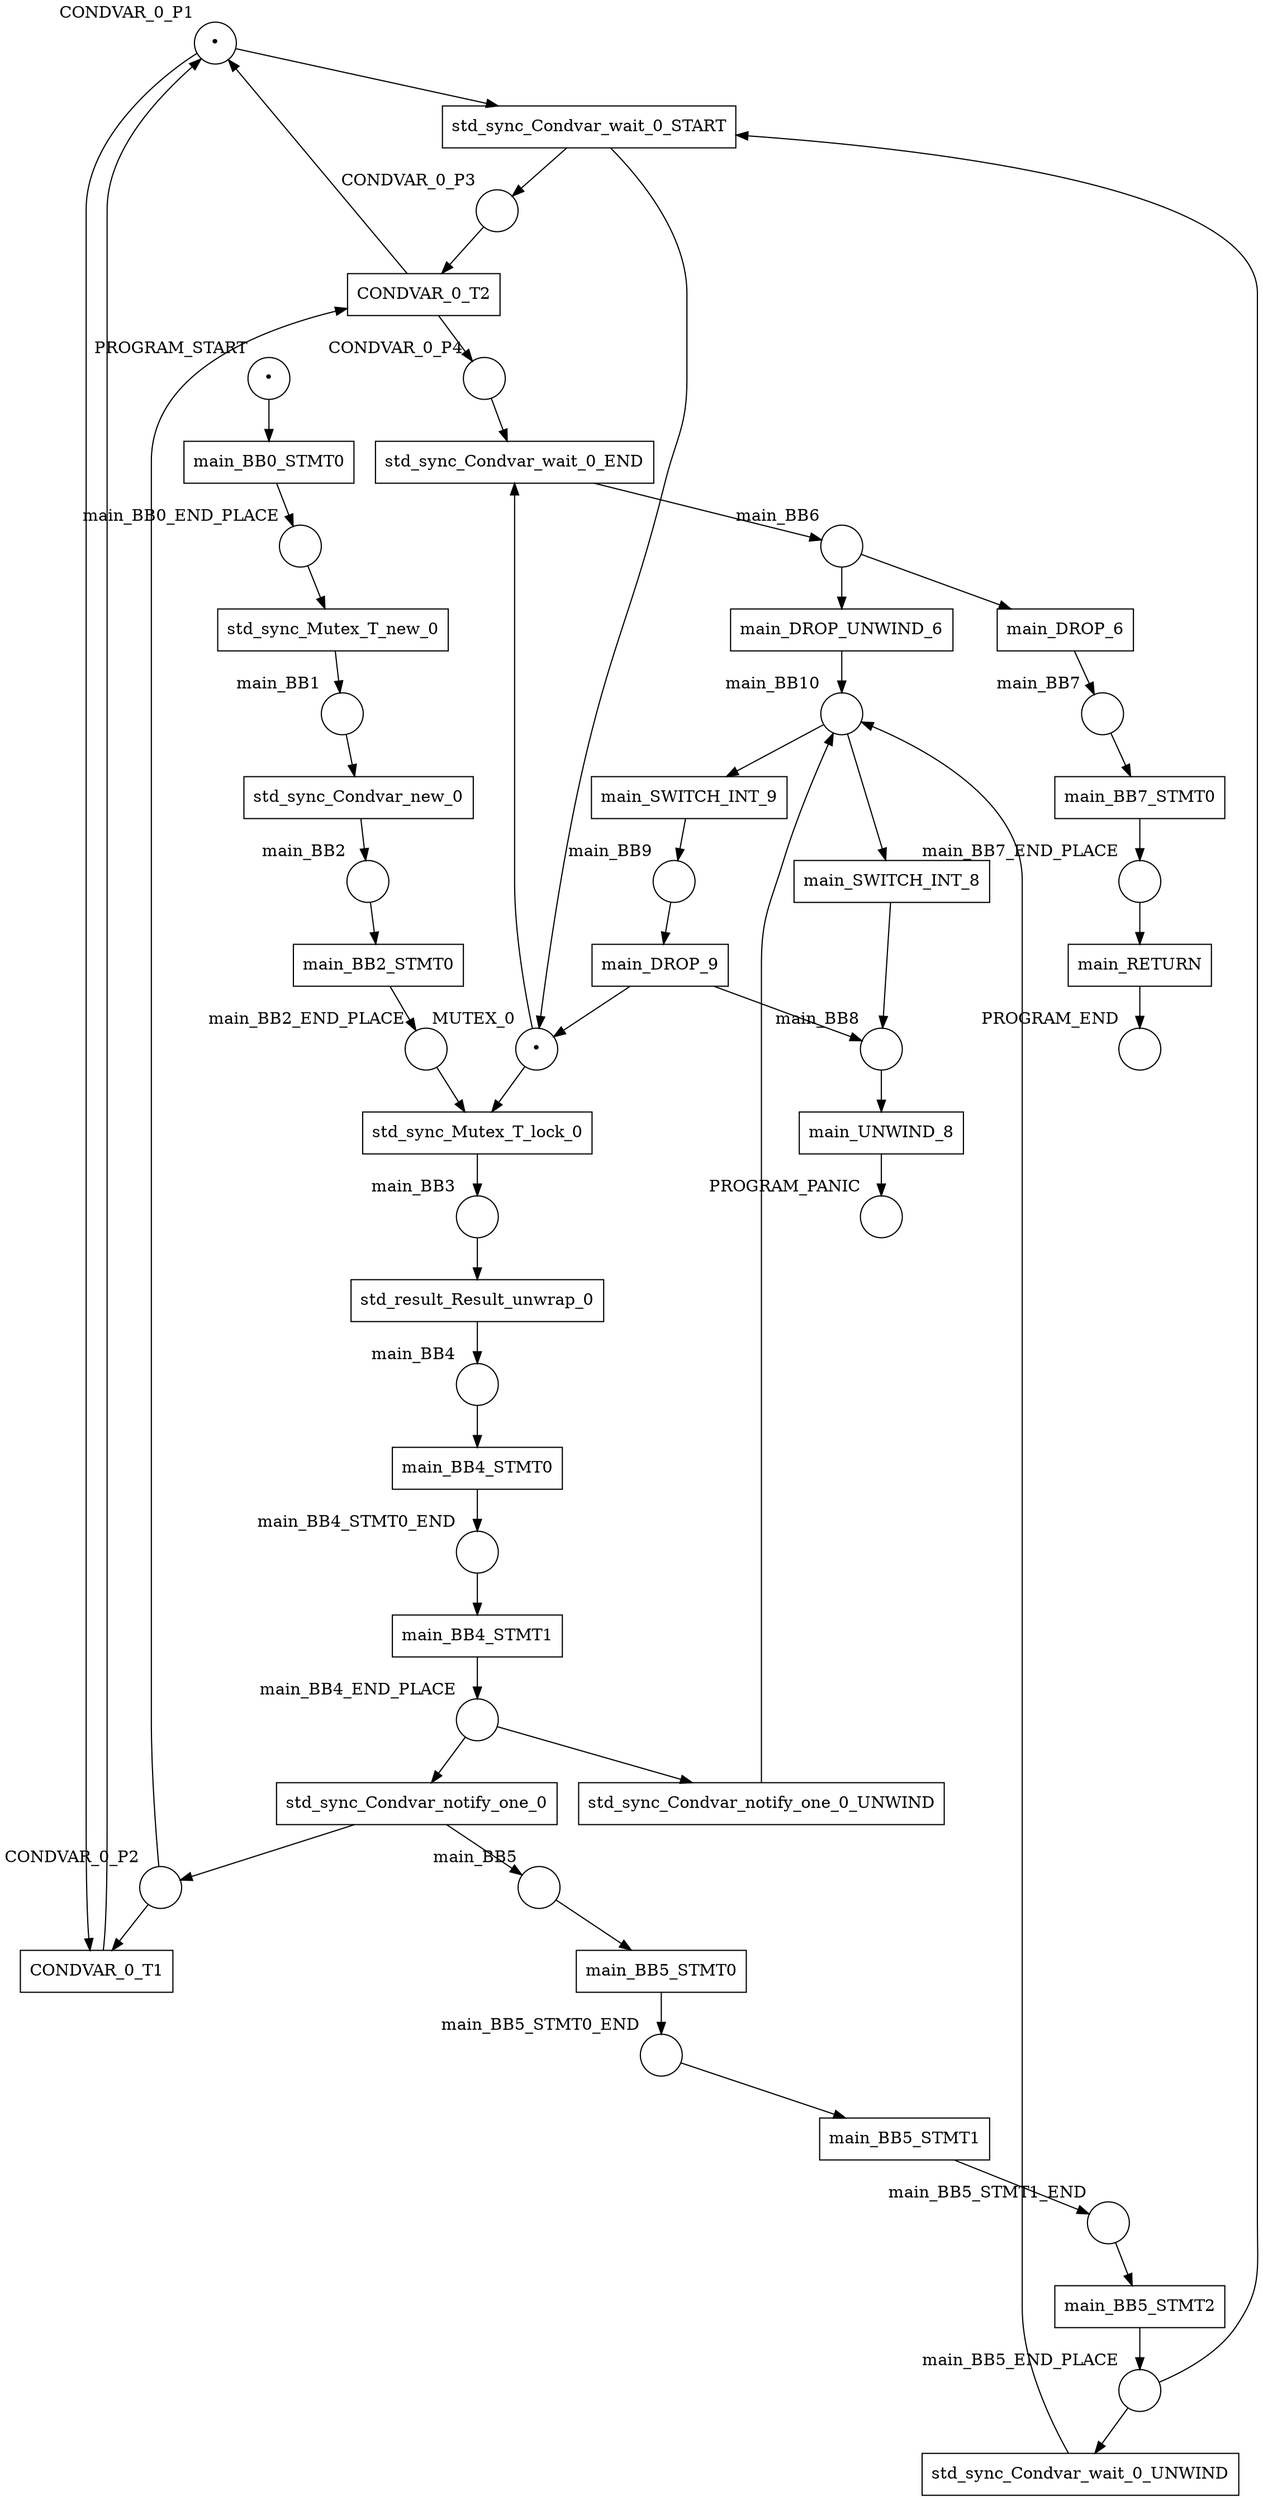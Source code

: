 digraph petrinet {
    CONDVAR_0_P1 [shape="circle" xlabel="CONDVAR_0_P1" label="•"];
    CONDVAR_0_P2 [shape="circle" xlabel="CONDVAR_0_P2" label=""];
    CONDVAR_0_P3 [shape="circle" xlabel="CONDVAR_0_P3" label=""];
    CONDVAR_0_P4 [shape="circle" xlabel="CONDVAR_0_P4" label=""];
    MUTEX_0 [shape="circle" xlabel="MUTEX_0" label="•"];
    PROGRAM_END [shape="circle" xlabel="PROGRAM_END" label=""];
    PROGRAM_PANIC [shape="circle" xlabel="PROGRAM_PANIC" label=""];
    PROGRAM_START [shape="circle" xlabel="PROGRAM_START" label="•"];
    main_BB0_END_PLACE [shape="circle" xlabel="main_BB0_END_PLACE" label=""];
    main_BB1 [shape="circle" xlabel="main_BB1" label=""];
    main_BB10 [shape="circle" xlabel="main_BB10" label=""];
    main_BB2 [shape="circle" xlabel="main_BB2" label=""];
    main_BB2_END_PLACE [shape="circle" xlabel="main_BB2_END_PLACE" label=""];
    main_BB3 [shape="circle" xlabel="main_BB3" label=""];
    main_BB4 [shape="circle" xlabel="main_BB4" label=""];
    main_BB4_END_PLACE [shape="circle" xlabel="main_BB4_END_PLACE" label=""];
    main_BB4_STMT0_END [shape="circle" xlabel="main_BB4_STMT0_END" label=""];
    main_BB5 [shape="circle" xlabel="main_BB5" label=""];
    main_BB5_END_PLACE [shape="circle" xlabel="main_BB5_END_PLACE" label=""];
    main_BB5_STMT0_END [shape="circle" xlabel="main_BB5_STMT0_END" label=""];
    main_BB5_STMT1_END [shape="circle" xlabel="main_BB5_STMT1_END" label=""];
    main_BB6 [shape="circle" xlabel="main_BB6" label=""];
    main_BB7 [shape="circle" xlabel="main_BB7" label=""];
    main_BB7_END_PLACE [shape="circle" xlabel="main_BB7_END_PLACE" label=""];
    main_BB8 [shape="circle" xlabel="main_BB8" label=""];
    main_BB9 [shape="circle" xlabel="main_BB9" label=""];
    CONDVAR_0_T1 [shape="box" xlabel="" label="CONDVAR_0_T1"];
    CONDVAR_0_T2 [shape="box" xlabel="" label="CONDVAR_0_T2"];
    main_BB0_STMT0 [shape="box" xlabel="" label="main_BB0_STMT0"];
    main_BB2_STMT0 [shape="box" xlabel="" label="main_BB2_STMT0"];
    main_BB4_STMT0 [shape="box" xlabel="" label="main_BB4_STMT0"];
    main_BB4_STMT1 [shape="box" xlabel="" label="main_BB4_STMT1"];
    main_BB5_STMT0 [shape="box" xlabel="" label="main_BB5_STMT0"];
    main_BB5_STMT1 [shape="box" xlabel="" label="main_BB5_STMT1"];
    main_BB5_STMT2 [shape="box" xlabel="" label="main_BB5_STMT2"];
    main_BB7_STMT0 [shape="box" xlabel="" label="main_BB7_STMT0"];
    main_DROP_6 [shape="box" xlabel="" label="main_DROP_6"];
    main_DROP_9 [shape="box" xlabel="" label="main_DROP_9"];
    main_DROP_UNWIND_6 [shape="box" xlabel="" label="main_DROP_UNWIND_6"];
    main_RETURN [shape="box" xlabel="" label="main_RETURN"];
    main_SWITCH_INT_8 [shape="box" xlabel="" label="main_SWITCH_INT_8"];
    main_SWITCH_INT_9 [shape="box" xlabel="" label="main_SWITCH_INT_9"];
    main_UNWIND_8 [shape="box" xlabel="" label="main_UNWIND_8"];
    std_result_Result_unwrap_0 [shape="box" xlabel="" label="std_result_Result_unwrap_0"];
    std_sync_Condvar_new_0 [shape="box" xlabel="" label="std_sync_Condvar_new_0"];
    std_sync_Condvar_notify_one_0 [shape="box" xlabel="" label="std_sync_Condvar_notify_one_0"];
    std_sync_Condvar_notify_one_0_UNWIND [shape="box" xlabel="" label="std_sync_Condvar_notify_one_0_UNWIND"];
    std_sync_Condvar_wait_0_END [shape="box" xlabel="" label="std_sync_Condvar_wait_0_END"];
    std_sync_Condvar_wait_0_START [shape="box" xlabel="" label="std_sync_Condvar_wait_0_START"];
    std_sync_Condvar_wait_0_UNWIND [shape="box" xlabel="" label="std_sync_Condvar_wait_0_UNWIND"];
    std_sync_Mutex_T_lock_0 [shape="box" xlabel="" label="std_sync_Mutex_T_lock_0"];
    std_sync_Mutex_T_new_0 [shape="box" xlabel="" label="std_sync_Mutex_T_new_0"];
    CONDVAR_0_P1 -> CONDVAR_0_T1;
    CONDVAR_0_P1 -> std_sync_Condvar_wait_0_START;
    CONDVAR_0_P2 -> CONDVAR_0_T1;
    CONDVAR_0_P2 -> CONDVAR_0_T2;
    CONDVAR_0_P3 -> CONDVAR_0_T2;
    CONDVAR_0_P4 -> std_sync_Condvar_wait_0_END;
    MUTEX_0 -> std_sync_Condvar_wait_0_END;
    MUTEX_0 -> std_sync_Mutex_T_lock_0;
    PROGRAM_START -> main_BB0_STMT0;
    main_BB0_END_PLACE -> std_sync_Mutex_T_new_0;
    main_BB1 -> std_sync_Condvar_new_0;
    main_BB10 -> main_SWITCH_INT_8;
    main_BB10 -> main_SWITCH_INT_9;
    main_BB2 -> main_BB2_STMT0;
    main_BB2_END_PLACE -> std_sync_Mutex_T_lock_0;
    main_BB3 -> std_result_Result_unwrap_0;
    main_BB4 -> main_BB4_STMT0;
    main_BB4_END_PLACE -> std_sync_Condvar_notify_one_0;
    main_BB4_END_PLACE -> std_sync_Condvar_notify_one_0_UNWIND;
    main_BB4_STMT0_END -> main_BB4_STMT1;
    main_BB5 -> main_BB5_STMT0;
    main_BB5_END_PLACE -> std_sync_Condvar_wait_0_START;
    main_BB5_END_PLACE -> std_sync_Condvar_wait_0_UNWIND;
    main_BB5_STMT0_END -> main_BB5_STMT1;
    main_BB5_STMT1_END -> main_BB5_STMT2;
    main_BB6 -> main_DROP_6;
    main_BB6 -> main_DROP_UNWIND_6;
    main_BB7 -> main_BB7_STMT0;
    main_BB7_END_PLACE -> main_RETURN;
    main_BB8 -> main_UNWIND_8;
    main_BB9 -> main_DROP_9;
    CONDVAR_0_T1 -> CONDVAR_0_P1;
    CONDVAR_0_T2 -> CONDVAR_0_P1;
    CONDVAR_0_T2 -> CONDVAR_0_P4;
    main_BB0_STMT0 -> main_BB0_END_PLACE;
    main_BB2_STMT0 -> main_BB2_END_PLACE;
    main_BB4_STMT0 -> main_BB4_STMT0_END;
    main_BB4_STMT1 -> main_BB4_END_PLACE;
    main_BB5_STMT0 -> main_BB5_STMT0_END;
    main_BB5_STMT1 -> main_BB5_STMT1_END;
    main_BB5_STMT2 -> main_BB5_END_PLACE;
    main_BB7_STMT0 -> main_BB7_END_PLACE;
    main_DROP_6 -> main_BB7;
    main_DROP_9 -> MUTEX_0;
    main_DROP_9 -> main_BB8;
    main_DROP_UNWIND_6 -> main_BB10;
    main_RETURN -> PROGRAM_END;
    main_SWITCH_INT_8 -> main_BB8;
    main_SWITCH_INT_9 -> main_BB9;
    main_UNWIND_8 -> PROGRAM_PANIC;
    std_result_Result_unwrap_0 -> main_BB4;
    std_sync_Condvar_new_0 -> main_BB2;
    std_sync_Condvar_notify_one_0 -> CONDVAR_0_P2;
    std_sync_Condvar_notify_one_0 -> main_BB5;
    std_sync_Condvar_notify_one_0_UNWIND -> main_BB10;
    std_sync_Condvar_wait_0_END -> main_BB6;
    std_sync_Condvar_wait_0_START -> CONDVAR_0_P3;
    std_sync_Condvar_wait_0_START -> MUTEX_0;
    std_sync_Condvar_wait_0_UNWIND -> main_BB10;
    std_sync_Mutex_T_lock_0 -> main_BB3;
    std_sync_Mutex_T_new_0 -> main_BB1;
}
